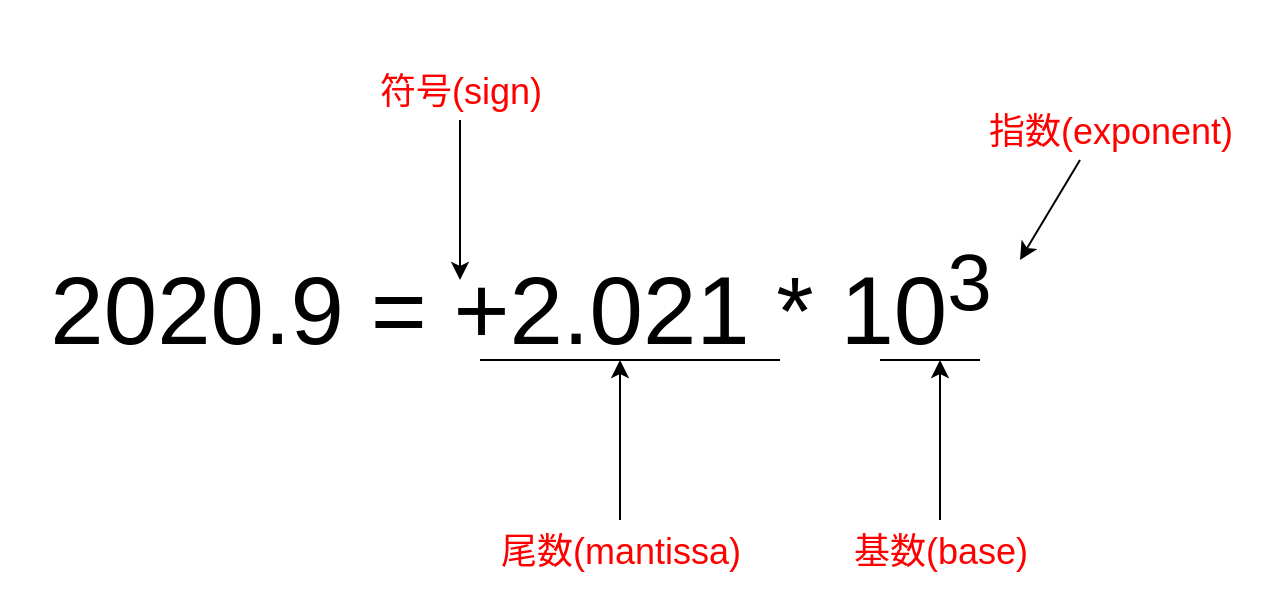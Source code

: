 <mxfile version="20.0.2" type="github" pages="2">
  <diagram id="AaV7vf_FaJcK-aO9YxgY" name="Page-1">
    <mxGraphModel dx="1426" dy="794" grid="1" gridSize="10" guides="1" tooltips="1" connect="1" arrows="1" fold="1" page="1" pageScale="1" pageWidth="827" pageHeight="1169" math="0" shadow="0">
      <root>
        <mxCell id="0" />
        <mxCell id="1" parent="0" />
        <mxCell id="PtKETALLN2fyuNssEaAm-1" value="&lt;font style=&quot;font-size: 48px;&quot;&gt;2020.9 = +2.021 * 10&lt;sup style=&quot;&quot;&gt;3&lt;/sup&gt;&lt;/font&gt;" style="text;html=1;resizable=0;autosize=1;align=center;verticalAlign=middle;points=[];fillColor=none;strokeColor=none;rounded=0;" vertex="1" parent="1">
          <mxGeometry x="140" y="130" width="520" height="80" as="geometry" />
        </mxCell>
        <mxCell id="PtKETALLN2fyuNssEaAm-2" value="" style="endArrow=classic;html=1;rounded=0;fontSize=48;" edge="1" parent="1">
          <mxGeometry width="50" height="50" relative="1" as="geometry">
            <mxPoint x="370" y="80" as="sourcePoint" />
            <mxPoint x="370" y="160" as="targetPoint" />
          </mxGeometry>
        </mxCell>
        <mxCell id="PtKETALLN2fyuNssEaAm-3" value="" style="endArrow=classic;html=1;rounded=0;fontSize=48;" edge="1" parent="1">
          <mxGeometry width="50" height="50" relative="1" as="geometry">
            <mxPoint x="450" y="280" as="sourcePoint" />
            <mxPoint x="450" y="200" as="targetPoint" />
          </mxGeometry>
        </mxCell>
        <mxCell id="PtKETALLN2fyuNssEaAm-4" value="" style="endArrow=none;html=1;rounded=0;fontSize=48;" edge="1" parent="1">
          <mxGeometry width="50" height="50" relative="1" as="geometry">
            <mxPoint x="380" y="200" as="sourcePoint" />
            <mxPoint x="530" y="200" as="targetPoint" />
          </mxGeometry>
        </mxCell>
        <mxCell id="PtKETALLN2fyuNssEaAm-5" value="" style="endArrow=none;html=1;rounded=0;fontSize=48;" edge="1" parent="1">
          <mxGeometry width="50" height="50" relative="1" as="geometry">
            <mxPoint x="580" y="200" as="sourcePoint" />
            <mxPoint x="630" y="200" as="targetPoint" />
          </mxGeometry>
        </mxCell>
        <mxCell id="PtKETALLN2fyuNssEaAm-6" value="" style="endArrow=classic;html=1;rounded=0;fontSize=48;" edge="1" parent="1">
          <mxGeometry width="50" height="50" relative="1" as="geometry">
            <mxPoint x="610" y="280" as="sourcePoint" />
            <mxPoint x="610" y="200" as="targetPoint" />
          </mxGeometry>
        </mxCell>
        <mxCell id="PtKETALLN2fyuNssEaAm-7" value="" style="endArrow=classic;html=1;rounded=0;fontSize=48;" edge="1" parent="1">
          <mxGeometry width="50" height="50" relative="1" as="geometry">
            <mxPoint x="680" y="100" as="sourcePoint" />
            <mxPoint x="650" y="150" as="targetPoint" />
          </mxGeometry>
        </mxCell>
        <mxCell id="PtKETALLN2fyuNssEaAm-8" value="&lt;font color=&quot;#ff0000&quot; style=&quot;font-size: 18px;&quot;&gt;符号(sign)&lt;/font&gt;" style="text;html=1;resizable=0;autosize=1;align=center;verticalAlign=middle;points=[];fillColor=none;strokeColor=none;rounded=0;fontSize=48;" vertex="1" parent="1">
          <mxGeometry x="320" y="20" width="100" height="70" as="geometry" />
        </mxCell>
        <mxCell id="PtKETALLN2fyuNssEaAm-9" value="&lt;font color=&quot;#ff0000&quot; style=&quot;font-size: 18px;&quot;&gt;尾数(mantissa)&lt;/font&gt;" style="text;html=1;resizable=0;autosize=1;align=center;verticalAlign=middle;points=[];fillColor=none;strokeColor=none;rounded=0;fontSize=48;" vertex="1" parent="1">
          <mxGeometry x="380" y="250" width="140" height="70" as="geometry" />
        </mxCell>
        <mxCell id="PtKETALLN2fyuNssEaAm-10" value="&lt;font color=&quot;#ff0000&quot; style=&quot;font-size: 18px;&quot;&gt;基数(base)&lt;/font&gt;" style="text;html=1;resizable=0;autosize=1;align=center;verticalAlign=middle;points=[];fillColor=none;strokeColor=none;rounded=0;fontSize=48;" vertex="1" parent="1">
          <mxGeometry x="555" y="250" width="110" height="70" as="geometry" />
        </mxCell>
        <mxCell id="PtKETALLN2fyuNssEaAm-11" value="&lt;font color=&quot;#ff0000&quot; style=&quot;font-size: 18px;&quot;&gt;指数(exponent)&lt;/font&gt;" style="text;html=1;resizable=0;autosize=1;align=center;verticalAlign=middle;points=[];fillColor=none;strokeColor=none;rounded=0;fontSize=48;" vertex="1" parent="1">
          <mxGeometry x="620" y="40" width="150" height="70" as="geometry" />
        </mxCell>
      </root>
    </mxGraphModel>
  </diagram>
  <diagram id="mHT3sEapktrNnaSBlS1p" name="Page-2">
    <mxGraphModel dx="1426" dy="794" grid="1" gridSize="10" guides="1" tooltips="1" connect="1" arrows="1" fold="1" page="1" pageScale="1" pageWidth="827" pageHeight="1169" math="0" shadow="0">
      <root>
        <mxCell id="0" />
        <mxCell id="1" parent="0" />
        <mxCell id="oYV344bJFudDzy7ibG9--1" value="" style="shape=waypoint;sketch=0;fillStyle=solid;size=6;pointerEvents=1;points=[];fillColor=none;resizable=0;rotatable=0;perimeter=centerPerimeter;snapToPoint=1;fontSize=20;fontColor=#000000;strokeWidth=3;" vertex="1" parent="1">
          <mxGeometry x="105" y="80" width="40" height="40" as="geometry" />
        </mxCell>
        <mxCell id="oYV344bJFudDzy7ibG9--2" value="双精度浮点数（&lt;font color=&quot;#ff0000&quot;&gt;64位&lt;/font&gt;）" style="text;html=1;resizable=0;autosize=1;align=center;verticalAlign=middle;points=[];fillColor=none;strokeColor=none;rounded=0;fontSize=20;fontColor=#000000;" vertex="1" parent="1">
          <mxGeometry x="125" y="80" width="230" height="40" as="geometry" />
        </mxCell>
        <mxCell id="oYV344bJFudDzy7ibG9--3" value="&lt;font style=&quot;font-size: 14px;&quot;&gt;符号部分&lt;/font&gt;" style="text;html=1;resizable=0;autosize=1;align=center;verticalAlign=middle;points=[];fillColor=none;strokeColor=none;rounded=0;fontSize=20;fontColor=#000000;" vertex="1" parent="1">
          <mxGeometry x="95" y="350" width="80" height="40" as="geometry" />
        </mxCell>
        <mxCell id="oYV344bJFudDzy7ibG9--4" value="&lt;font style=&quot;font-size: 14px;&quot;&gt;尾数部分&lt;/font&gt;" style="text;html=1;resizable=0;autosize=1;align=center;verticalAlign=middle;points=[];fillColor=none;strokeColor=none;rounded=0;fontSize=20;fontColor=#000000;" vertex="1" parent="1">
          <mxGeometry x="320" y="350" width="80" height="40" as="geometry" />
        </mxCell>
        <mxCell id="oYV344bJFudDzy7ibG9--5" value="&lt;font style=&quot;font-size: 14px;&quot;&gt;指数部分&lt;/font&gt;" style="text;html=1;resizable=0;autosize=1;align=center;verticalAlign=middle;points=[];fillColor=none;strokeColor=none;rounded=0;fontSize=20;fontColor=#000000;" vertex="1" parent="1">
          <mxGeometry x="152.5" y="350" width="80" height="40" as="geometry" />
        </mxCell>
        <mxCell id="oYV344bJFudDzy7ibG9--6" value="" style="shape=waypoint;sketch=0;fillStyle=solid;size=6;pointerEvents=1;points=[];fillColor=none;resizable=0;rotatable=0;perimeter=centerPerimeter;snapToPoint=1;fontSize=20;fontColor=#000000;strokeWidth=3;" vertex="1" parent="1">
          <mxGeometry x="115" y="240" width="40" height="40" as="geometry" />
        </mxCell>
        <mxCell id="oYV344bJFudDzy7ibG9--7" value="单精度浮点数（&lt;font color=&quot;#ff0000&quot;&gt;32位&lt;/font&gt;）" style="text;html=1;resizable=0;autosize=1;align=center;verticalAlign=middle;points=[];fillColor=none;strokeColor=none;rounded=0;fontSize=20;fontColor=#000000;" vertex="1" parent="1">
          <mxGeometry x="135" y="240" width="230" height="40" as="geometry" />
        </mxCell>
        <mxCell id="oYV344bJFudDzy7ibG9--8" value="&lt;font style=&quot;font-size: 14px;&quot;&gt;1位&lt;/font&gt;" style="text;html=1;resizable=0;autosize=1;align=center;verticalAlign=middle;points=[];fillColor=none;strokeColor=none;rounded=0;fontSize=20;fontColor=#000000;" vertex="1" parent="1">
          <mxGeometry x="115" y="290" width="50" height="40" as="geometry" />
        </mxCell>
        <mxCell id="oYV344bJFudDzy7ibG9--9" value="&lt;font style=&quot;font-size: 14px;&quot;&gt;23位&lt;/font&gt;" style="text;html=1;resizable=0;autosize=1;align=center;verticalAlign=middle;points=[];fillColor=none;strokeColor=none;rounded=0;fontSize=20;fontColor=#000000;" vertex="1" parent="1">
          <mxGeometry x="320" y="290" width="50" height="40" as="geometry" />
        </mxCell>
        <mxCell id="oYV344bJFudDzy7ibG9--10" value="&lt;font style=&quot;font-size: 14px;&quot;&gt;8位&lt;/font&gt;" style="text;html=1;resizable=0;autosize=1;align=center;verticalAlign=middle;points=[];fillColor=none;strokeColor=none;rounded=0;fontSize=20;fontColor=#000000;" vertex="1" parent="1">
          <mxGeometry x="162.5" y="290" width="50" height="40" as="geometry" />
        </mxCell>
        <mxCell id="oYV344bJFudDzy7ibG9--11" value="" style="shape=crossbar;whiteSpace=wrap;html=1;rounded=1;fontSize=14;fontColor=#000000;strokeWidth=3;fillOpacity=100;labelPadding=0;" vertex="1" parent="1">
          <mxGeometry x="132.5" y="330" width="10" height="20" as="geometry" />
        </mxCell>
        <mxCell id="oYV344bJFudDzy7ibG9--12" value="" style="shape=crossbar;whiteSpace=wrap;html=1;rounded=1;fontSize=14;fontColor=#000000;strokeWidth=3;fillOpacity=100;labelPadding=0;" vertex="1" parent="1">
          <mxGeometry x="222.5" y="330" width="230" height="20" as="geometry" />
        </mxCell>
        <mxCell id="oYV344bJFudDzy7ibG9--13" value="" style="shape=crossbar;whiteSpace=wrap;html=1;rounded=1;fontSize=14;fontColor=#000000;strokeWidth=3;fillOpacity=100;labelPadding=0;" vertex="1" parent="1">
          <mxGeometry x="142.5" y="330" width="80" height="20" as="geometry" />
        </mxCell>
        <mxCell id="oYV344bJFudDzy7ibG9--14" value="&lt;font style=&quot;font-size: 14px;&quot;&gt;符号部分&lt;/font&gt;" style="text;html=1;resizable=0;autosize=1;align=center;verticalAlign=middle;points=[];fillColor=none;strokeColor=none;rounded=0;fontSize=20;fontColor=#000000;" vertex="1" parent="1">
          <mxGeometry x="85" y="180" width="80" height="40" as="geometry" />
        </mxCell>
        <mxCell id="oYV344bJFudDzy7ibG9--15" value="&lt;font style=&quot;font-size: 14px;&quot;&gt;尾数部分&lt;/font&gt;" style="text;html=1;resizable=0;autosize=1;align=center;verticalAlign=middle;points=[];fillColor=none;strokeColor=none;rounded=0;fontSize=20;fontColor=#000000;" vertex="1" parent="1">
          <mxGeometry x="480" y="180" width="80" height="40" as="geometry" />
        </mxCell>
        <mxCell id="oYV344bJFudDzy7ibG9--16" value="&lt;font style=&quot;font-size: 14px;&quot;&gt;指数部分&lt;/font&gt;" style="text;html=1;resizable=0;autosize=1;align=center;verticalAlign=middle;points=[];fillColor=none;strokeColor=none;rounded=0;fontSize=20;fontColor=#000000;" vertex="1" parent="1">
          <mxGeometry x="147.5" y="180" width="80" height="40" as="geometry" />
        </mxCell>
        <mxCell id="oYV344bJFudDzy7ibG9--17" value="&lt;font style=&quot;font-size: 14px;&quot;&gt;1位&lt;/font&gt;" style="text;html=1;resizable=0;autosize=1;align=center;verticalAlign=middle;points=[];fillColor=none;strokeColor=none;rounded=0;fontSize=20;fontColor=#000000;" vertex="1" parent="1">
          <mxGeometry x="102.5" y="120" width="50" height="40" as="geometry" />
        </mxCell>
        <mxCell id="oYV344bJFudDzy7ibG9--18" value="&lt;font style=&quot;font-size: 14px;&quot;&gt;52位&lt;/font&gt;" style="text;html=1;resizable=0;autosize=1;align=center;verticalAlign=middle;points=[];fillColor=none;strokeColor=none;rounded=0;fontSize=20;fontColor=#000000;" vertex="1" parent="1">
          <mxGeometry x="495" y="120" width="50" height="40" as="geometry" />
        </mxCell>
        <mxCell id="oYV344bJFudDzy7ibG9--19" value="&lt;font style=&quot;font-size: 14px;&quot;&gt;11位&lt;/font&gt;" style="text;html=1;resizable=0;autosize=1;align=center;verticalAlign=middle;points=[];fillColor=none;strokeColor=none;rounded=0;fontSize=20;fontColor=#000000;" vertex="1" parent="1">
          <mxGeometry x="162.5" y="120" width="50" height="40" as="geometry" />
        </mxCell>
        <mxCell id="oYV344bJFudDzy7ibG9--20" value="" style="shape=crossbar;whiteSpace=wrap;html=1;rounded=1;fontSize=14;fontColor=#000000;strokeWidth=3;fillOpacity=100;labelPadding=0;" vertex="1" parent="1">
          <mxGeometry x="122.5" y="160" width="10" height="20" as="geometry" />
        </mxCell>
        <mxCell id="oYV344bJFudDzy7ibG9--21" value="" style="shape=crossbar;whiteSpace=wrap;html=1;rounded=1;fontSize=14;fontColor=#000000;strokeWidth=3;fillOpacity=100;labelPadding=0;" vertex="1" parent="1">
          <mxGeometry x="242.5" y="160" width="520" height="20" as="geometry" />
        </mxCell>
        <mxCell id="oYV344bJFudDzy7ibG9--22" value="" style="shape=crossbar;whiteSpace=wrap;html=1;rounded=1;fontSize=14;fontColor=#000000;strokeWidth=3;fillOpacity=100;labelPadding=0;" vertex="1" parent="1">
          <mxGeometry x="132.5" y="160" width="110" height="20" as="geometry" />
        </mxCell>
      </root>
    </mxGraphModel>
  </diagram>
</mxfile>

